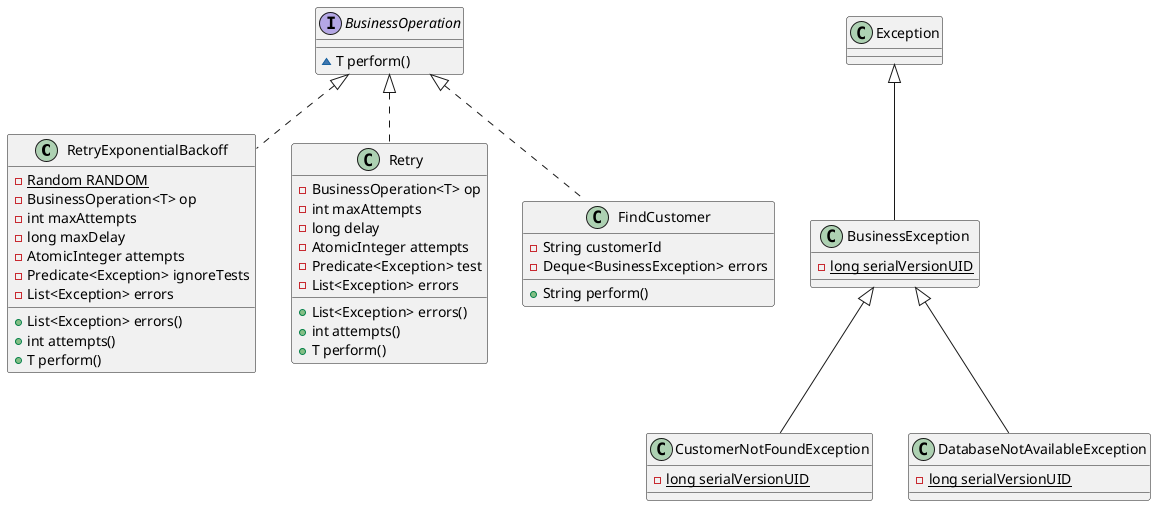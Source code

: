 @startuml
class RetryExponentialBackoff {
- {static} Random RANDOM
- BusinessOperation<T> op
- int maxAttempts
- long maxDelay
- AtomicInteger attempts
- Predicate<Exception> ignoreTests
- List<Exception> errors
+ List<Exception> errors()
+ int attempts()
+ T perform()
}
class CustomerNotFoundException {
- {static} long serialVersionUID
}
class Retry {
- BusinessOperation<T> op
- int maxAttempts
- long delay
- AtomicInteger attempts
- Predicate<Exception> test
- List<Exception> errors
+ List<Exception> errors()
+ int attempts()
+ T perform()
}
interface BusinessOperation {
~ T perform()
}
class DatabaseNotAvailableException {
- {static} long serialVersionUID
}
class BusinessException {
- {static} long serialVersionUID
}
class FindCustomer {
- String customerId
- Deque<BusinessException> errors
+ String perform()
}


BusinessOperation <|.. RetryExponentialBackoff
BusinessException <|-- CustomerNotFoundException
BusinessOperation <|.. Retry
BusinessException <|-- DatabaseNotAvailableException
Exception <|-- BusinessException
BusinessOperation <|.. FindCustomer
@enduml
